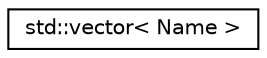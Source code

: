 digraph "Graphical Class Hierarchy"
{
  edge [fontname="Helvetica",fontsize="10",labelfontname="Helvetica",labelfontsize="10"];
  node [fontname="Helvetica",fontsize="10",shape=record];
  rankdir="LR";
  Node0 [label="std::vector\< Name \>",height=0.2,width=0.4,color="black", fillcolor="white", style="filled",URL="$classstd_1_1vector.html"];
}
